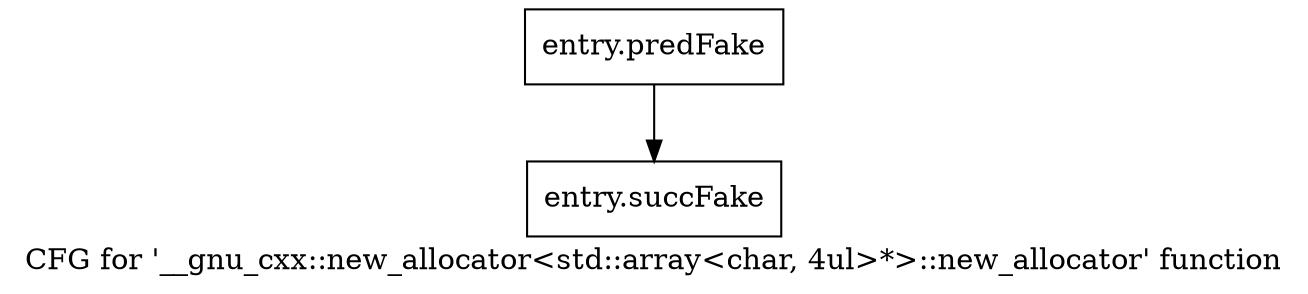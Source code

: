 digraph "CFG for '__gnu_cxx::new_allocator\<std::array\<char, 4ul\>*\>::new_allocator' function" {
	label="CFG for '__gnu_cxx::new_allocator\<std::array\<char, 4ul\>*\>::new_allocator' function";

	Node0x4985f20 [shape=record,filename="",linenumber="",label="{entry.predFake}"];
	Node0x4985f20 -> Node0x4837f80[ callList="" memoryops="" filename="/tools/Xilinx/Vitis_HLS/2022.1/tps/lnx64/gcc-8.3.0/lib/gcc/x86_64-pc-linux-gnu/8.3.0/../../../../include/c++/8.3.0/ext/new_allocator.h" execusionnum="384"];
	Node0x4837f80 [shape=record,filename="/tools/Xilinx/Vitis_HLS/2022.1/tps/lnx64/gcc-8.3.0/lib/gcc/x86_64-pc-linux-gnu/8.3.0/../../../../include/c++/8.3.0/ext/new_allocator.h",linenumber="79",label="{entry.succFake}"];
}
